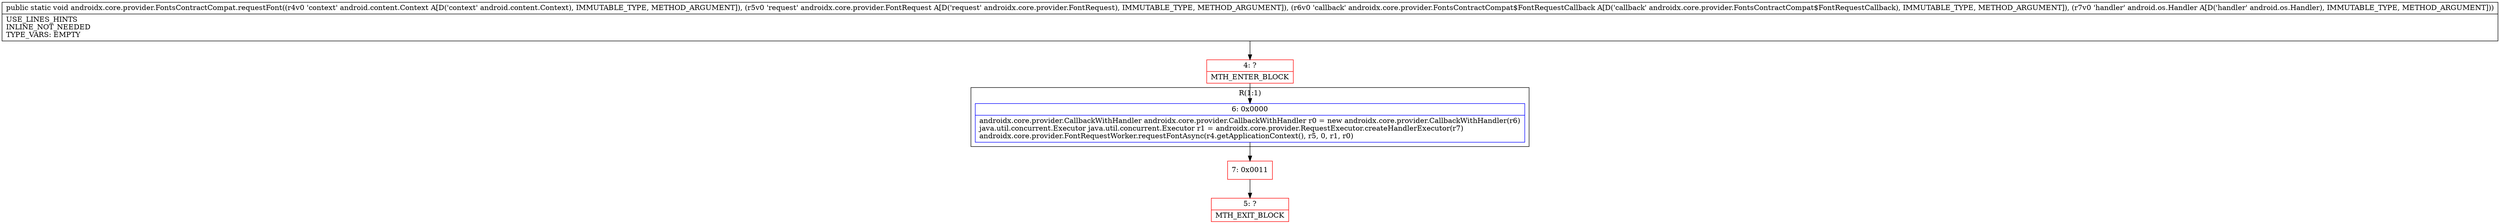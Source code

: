 digraph "CFG forandroidx.core.provider.FontsContractCompat.requestFont(Landroid\/content\/Context;Landroidx\/core\/provider\/FontRequest;Landroidx\/core\/provider\/FontsContractCompat$FontRequestCallback;Landroid\/os\/Handler;)V" {
subgraph cluster_Region_2128025895 {
label = "R(1:1)";
node [shape=record,color=blue];
Node_6 [shape=record,label="{6\:\ 0x0000|androidx.core.provider.CallbackWithHandler androidx.core.provider.CallbackWithHandler r0 = new androidx.core.provider.CallbackWithHandler(r6)\ljava.util.concurrent.Executor java.util.concurrent.Executor r1 = androidx.core.provider.RequestExecutor.createHandlerExecutor(r7)\landroidx.core.provider.FontRequestWorker.requestFontAsync(r4.getApplicationContext(), r5, 0, r1, r0)\l}"];
}
Node_4 [shape=record,color=red,label="{4\:\ ?|MTH_ENTER_BLOCK\l}"];
Node_7 [shape=record,color=red,label="{7\:\ 0x0011}"];
Node_5 [shape=record,color=red,label="{5\:\ ?|MTH_EXIT_BLOCK\l}"];
MethodNode[shape=record,label="{public static void androidx.core.provider.FontsContractCompat.requestFont((r4v0 'context' android.content.Context A[D('context' android.content.Context), IMMUTABLE_TYPE, METHOD_ARGUMENT]), (r5v0 'request' androidx.core.provider.FontRequest A[D('request' androidx.core.provider.FontRequest), IMMUTABLE_TYPE, METHOD_ARGUMENT]), (r6v0 'callback' androidx.core.provider.FontsContractCompat$FontRequestCallback A[D('callback' androidx.core.provider.FontsContractCompat$FontRequestCallback), IMMUTABLE_TYPE, METHOD_ARGUMENT]), (r7v0 'handler' android.os.Handler A[D('handler' android.os.Handler), IMMUTABLE_TYPE, METHOD_ARGUMENT]))  | USE_LINES_HINTS\lINLINE_NOT_NEEDED\lTYPE_VARS: EMPTY\l}"];
MethodNode -> Node_4;Node_6 -> Node_7;
Node_4 -> Node_6;
Node_7 -> Node_5;
}

